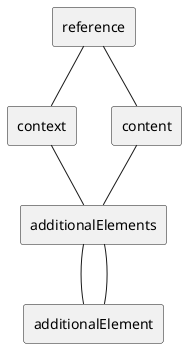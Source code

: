 @startuml
rectangle reference
rectangle context
rectangle content
rectangle additionalElements as aEs1
rectangle additionalElement as aE1

reference -- context
reference -- content

context -- aEs1
content -- aEs1

aEs1 -- aE1
aEs1 -- aE1

@enduml
